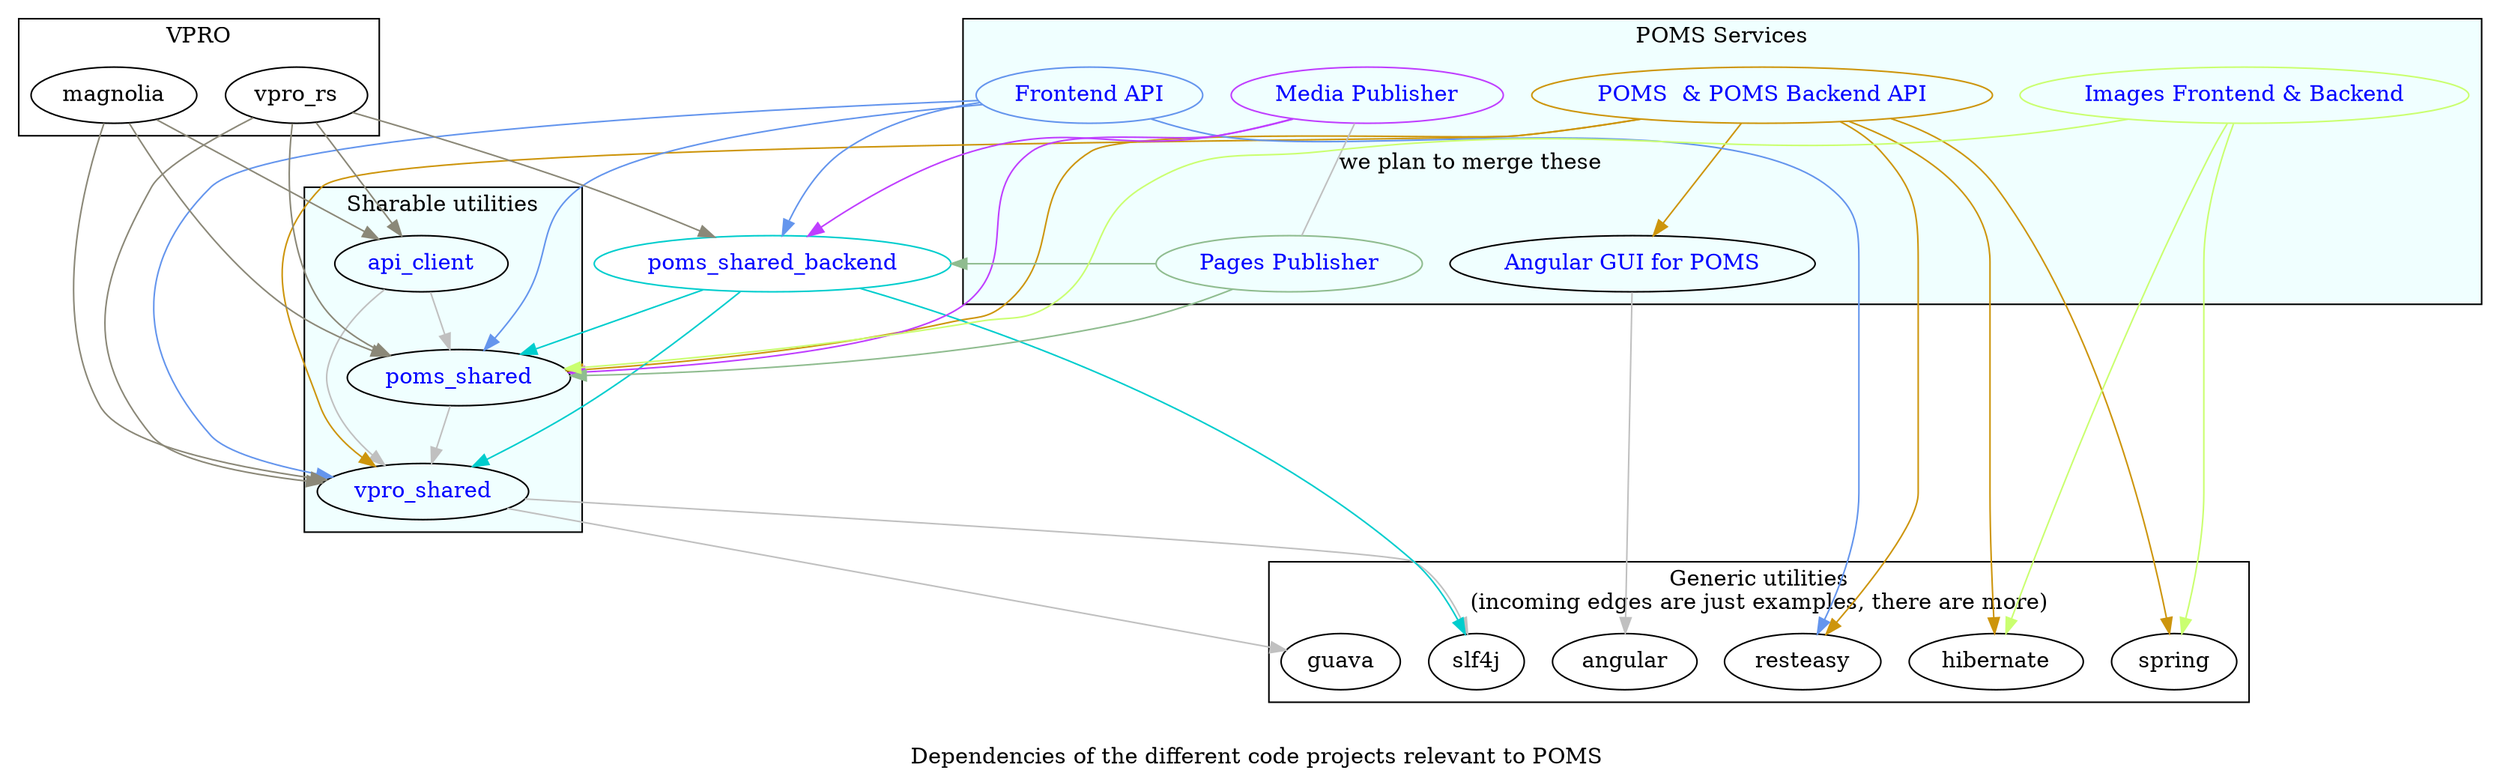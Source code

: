 
strict digraph {
  vpro_shared  [ href="https://github.com/vpro/vpro-shared"
                fontcolor=blue
                ]
  poms_shared  [
                href="https://github.com/npo-poms/poms-shared"
                fontcolor=blue
   ]
  api_client [ href="https://github.com/npo-poms/api-clients" fontcolor=blue ]
  poms_backend [ label="POMS  & POMS Backend API" href="https://subversion.vpro.nl/viewvc/nl/vpro/media" fontcolor=blue color=darkgoldenrod3]
  poms_gui [ label="Angular GUI for POMS" href="https://subversion.vpro.nl/viewvc/nl/vpro/media-gui" fontcolor=blue ]
  poms_shared_backend [ href="https://subversion.vpro.nl/viewvc/nl/publiekeomroep/poms-shared-backend/" fontcolor=blue color=cyan3 ]
  api [ label="Frontend API" href="https://subversion.vpro.nl/viewvc/nl/vpro/api/" fontcolor=blue color=cornflowerblue]
  media_publish [ label="Media Publisher" href="https://subversion.vpro.nl/viewvc/nl/publiekeomroep/npo-publish/" fontcolor=blue color=darkorchid1]
  pages_publish [ label="Pages Publisher" href="https://subversion.vpro.nl/viewvc/nl/publiekeomroep/npo-publish/" fontcolor=blue color=darkseagreen ]

  images [ label="Images Frontend & Backend" href="https://subversion.vpro.nl/viewvc/nl/vpro/images/" fontcolor=blue color=darkolivegreen1 ]



  label="
  Dependencies of the different code projects relevant to POMS";

  graph [
         splines = yes
  ]


  subgraph cluster_0  {
    label="Generic utilities\n(incoming edges are just examples, there are more)"
    //label="Utilities which we don't maintain. These are only some example. Also, not every edge is included";
    slf4j
    guava
    resteasy
    spring
    hibernate
    angular

  }

  subgraph cluster_1  {
    label="VPRO"
    magnolia
    vpro_rs
  }
  subgraph cluster_2  {
    label="POMS Services"
    description="These are actually deployed"
    bgcolor=azure
    poms_gui
    poms_backend
    pages_publish
    media_publish
    api
    images
  }

  subgraph cluster_4  {
    label="Sharable utilities"
    bgcolor=azure
    api_client
    vpro_shared
    poms_shared
  }


  vpro_shared -> {
    slf4j
    guava}[color=gray];
  poms_shared -> vpro_shared[color=gray];
  poms_shared_backend -> {
    vpro_shared
    poms_shared
    slf4j
  }[color=cyan3]

  api -> {
    poms_shared
    poms_shared_backend
    vpro_shared
    resteasy
  }[color=cornflowerblue]


  pages_publish -> {
    poms_shared_backend
    poms_shared
  }[color=darkseagreen]

  media_publish -> {
    poms_shared
    poms_shared_backend
    }[color=darkorchid1]

    media_publish -> pages_publish[color=gray label="we plan to merge these" dir=none]



  api_client -> {
    poms_shared
    vpro_shared
  }[color=gray]


  images -> {
    poms_shared
    spring
    hibernate
  }[color=darkolivegreen1]

  magnolia -> {
    api_client
    vpro_shared
    poms_shared
  }[color=cornsilk4]


  vpro_rs -> {
    api_client
    vpro_shared
    poms_shared
    poms_shared_backend
  }[color=cornsilk4]

  poms_backend -> {
    poms_shared
    poms_gui
    resteasy
    spring
    hibernate
    vpro_shared
  }[color=darkgoldenrod3]
  poms_gui -> angular[color=gray]


}
